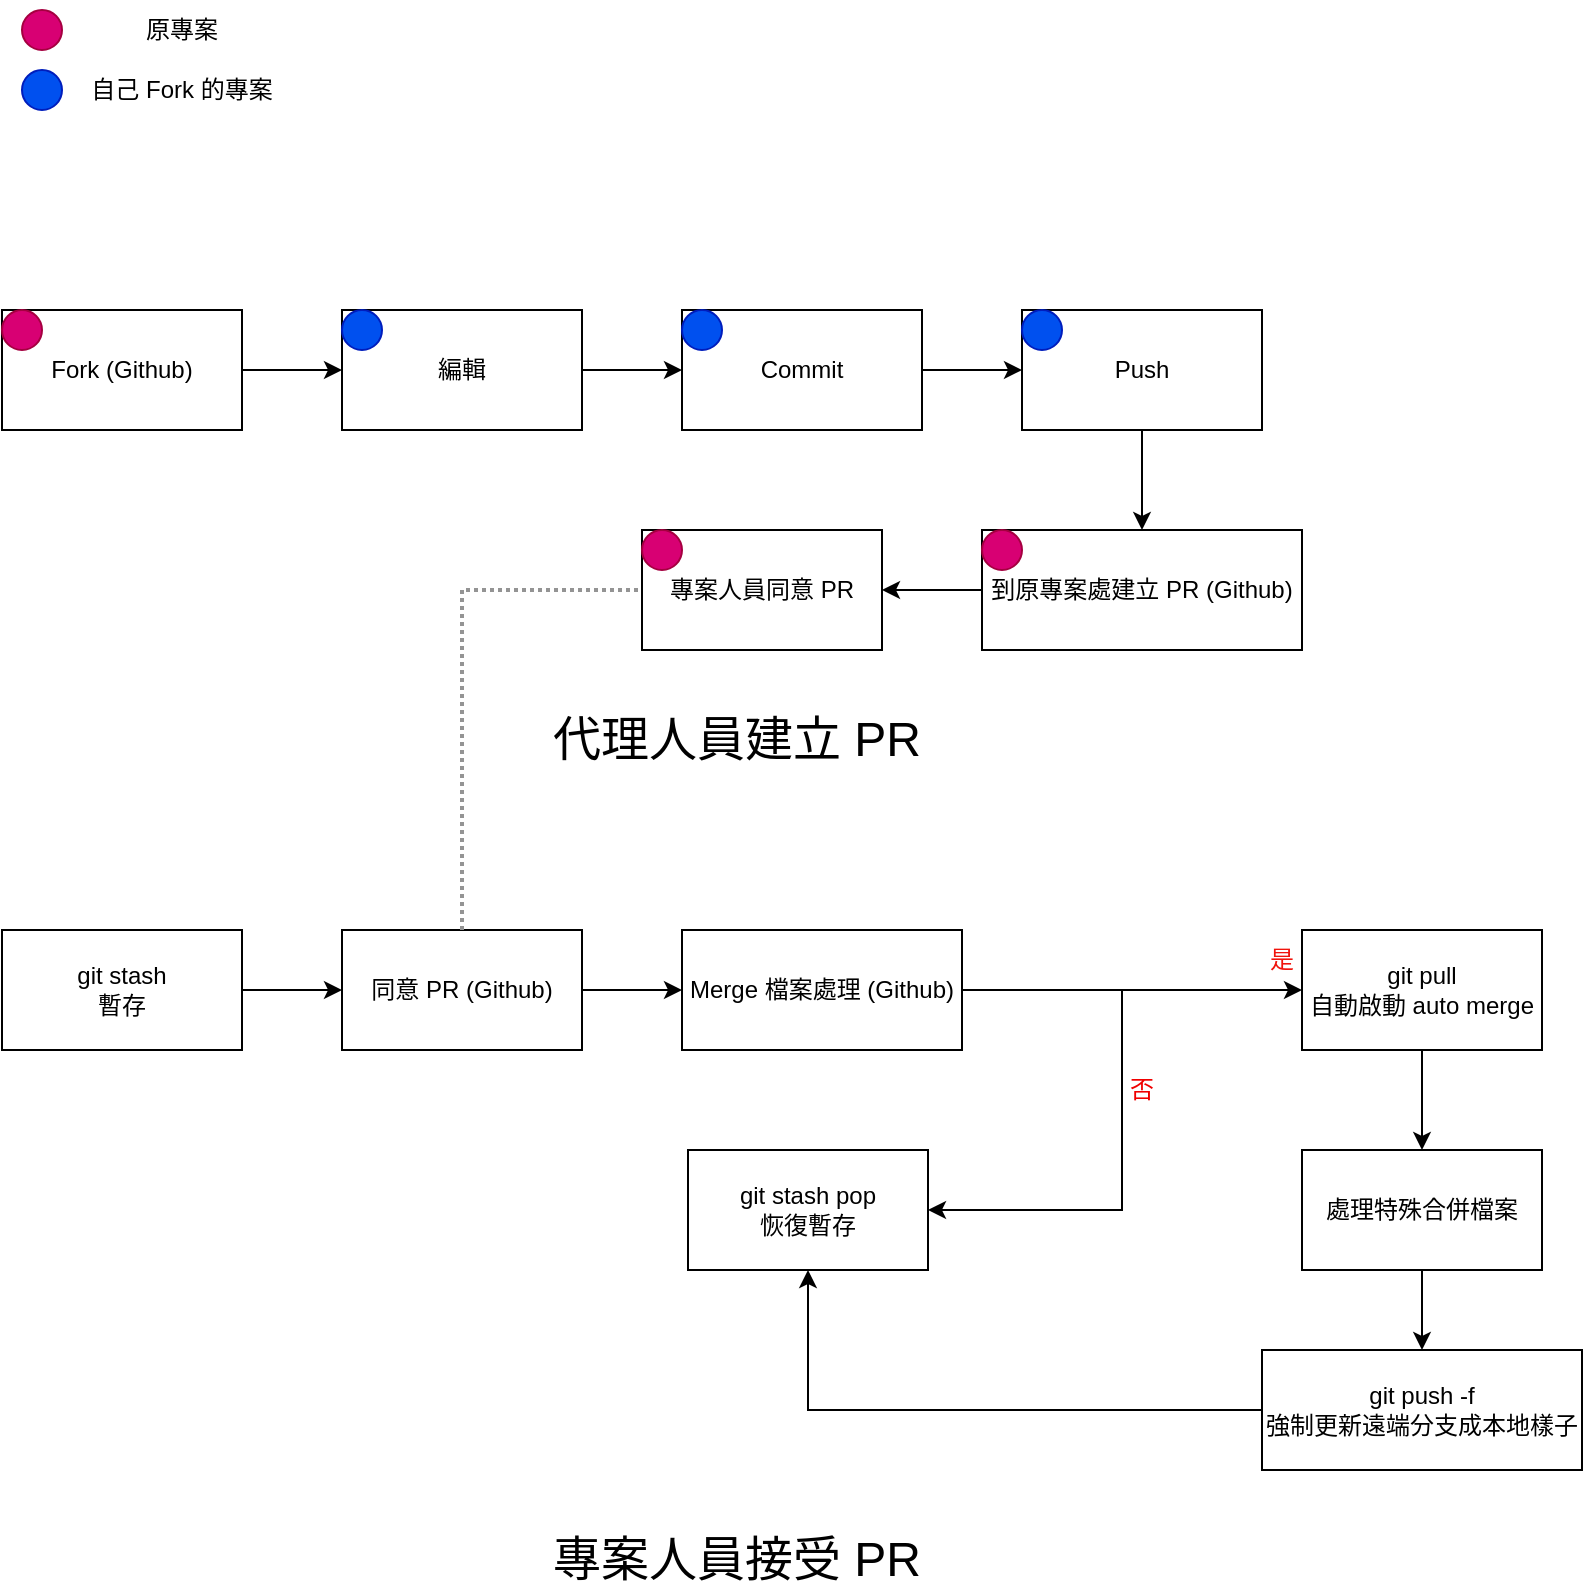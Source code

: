<mxfile version="24.6.4" type="device">
  <diagram name="Page-1" id="oOVYv5KfCM-m5eG5XFq5">
    <mxGraphModel dx="1418" dy="838" grid="1" gridSize="10" guides="1" tooltips="1" connect="1" arrows="1" fold="1" page="1" pageScale="1" pageWidth="850" pageHeight="1100" math="0" shadow="0">
      <root>
        <mxCell id="0" />
        <mxCell id="1" parent="0" />
        <mxCell id="UUX0SjWPyR-almRqdaMj-1" value="&lt;font style=&quot;font-size: 24px;&quot;&gt;代理人員建立 PR&lt;/font&gt;" style="text;html=1;align=center;verticalAlign=middle;whiteSpace=wrap;rounded=0;" parent="1" vertex="1">
          <mxGeometry x="330" y="360" width="215" height="30" as="geometry" />
        </mxCell>
        <mxCell id="UUX0SjWPyR-almRqdaMj-2" value="Fork (Github)" style="rounded=0;whiteSpace=wrap;html=1;" parent="1" vertex="1">
          <mxGeometry x="70" y="160" width="120" height="60" as="geometry" />
        </mxCell>
        <mxCell id="UUX0SjWPyR-almRqdaMj-3" value="編輯" style="rounded=0;whiteSpace=wrap;html=1;" parent="1" vertex="1">
          <mxGeometry x="240" y="160" width="120" height="60" as="geometry" />
        </mxCell>
        <mxCell id="UUX0SjWPyR-almRqdaMj-4" value="Commit" style="rounded=0;whiteSpace=wrap;html=1;" parent="1" vertex="1">
          <mxGeometry x="410" y="160" width="120" height="60" as="geometry" />
        </mxCell>
        <mxCell id="UUX0SjWPyR-almRqdaMj-5" value="Push" style="rounded=0;whiteSpace=wrap;html=1;" parent="1" vertex="1">
          <mxGeometry x="580" y="160" width="120" height="60" as="geometry" />
        </mxCell>
        <mxCell id="UUX0SjWPyR-almRqdaMj-6" value="" style="ellipse;whiteSpace=wrap;html=1;aspect=fixed;fillColor=#d80073;fontColor=#ffffff;strokeColor=#A50040;" parent="1" vertex="1">
          <mxGeometry x="80" y="10" width="20" height="20" as="geometry" />
        </mxCell>
        <mxCell id="UUX0SjWPyR-almRqdaMj-7" value="" style="ellipse;whiteSpace=wrap;html=1;aspect=fixed;fillColor=#0050ef;fontColor=#ffffff;strokeColor=#001DBC;" parent="1" vertex="1">
          <mxGeometry x="80" y="40" width="20" height="20" as="geometry" />
        </mxCell>
        <mxCell id="UUX0SjWPyR-almRqdaMj-8" value="原專案" style="text;html=1;align=center;verticalAlign=middle;whiteSpace=wrap;rounded=0;" parent="1" vertex="1">
          <mxGeometry x="110" y="5" width="100" height="30" as="geometry" />
        </mxCell>
        <mxCell id="UUX0SjWPyR-almRqdaMj-9" value="自己 Fork 的專案" style="text;html=1;align=center;verticalAlign=middle;whiteSpace=wrap;rounded=0;" parent="1" vertex="1">
          <mxGeometry x="110" y="35" width="100" height="30" as="geometry" />
        </mxCell>
        <mxCell id="UUX0SjWPyR-almRqdaMj-10" value="" style="ellipse;whiteSpace=wrap;html=1;aspect=fixed;fillColor=#d80073;fontColor=#ffffff;strokeColor=#A50040;" parent="1" vertex="1">
          <mxGeometry x="70" y="160" width="20" height="20" as="geometry" />
        </mxCell>
        <mxCell id="UUX0SjWPyR-almRqdaMj-11" value="" style="ellipse;whiteSpace=wrap;html=1;aspect=fixed;fillColor=#0050ef;fontColor=#ffffff;strokeColor=#001DBC;" parent="1" vertex="1">
          <mxGeometry x="240" y="160" width="20" height="20" as="geometry" />
        </mxCell>
        <mxCell id="UUX0SjWPyR-almRqdaMj-12" value="" style="ellipse;whiteSpace=wrap;html=1;aspect=fixed;fillColor=#0050ef;fontColor=#ffffff;strokeColor=#001DBC;" parent="1" vertex="1">
          <mxGeometry x="410" y="160" width="20" height="20" as="geometry" />
        </mxCell>
        <mxCell id="UUX0SjWPyR-almRqdaMj-13" value="" style="ellipse;whiteSpace=wrap;html=1;aspect=fixed;fillColor=#0050ef;fontColor=#ffffff;strokeColor=#001DBC;" parent="1" vertex="1">
          <mxGeometry x="580" y="160" width="20" height="20" as="geometry" />
        </mxCell>
        <mxCell id="UUX0SjWPyR-almRqdaMj-14" value="到原專案處建立 PR (Github)" style="rounded=0;whiteSpace=wrap;html=1;" parent="1" vertex="1">
          <mxGeometry x="560" y="270" width="160" height="60" as="geometry" />
        </mxCell>
        <mxCell id="UUX0SjWPyR-almRqdaMj-15" value="" style="ellipse;whiteSpace=wrap;html=1;aspect=fixed;fillColor=#d80073;fontColor=#ffffff;strokeColor=#A50040;" parent="1" vertex="1">
          <mxGeometry x="560" y="270" width="20" height="20" as="geometry" />
        </mxCell>
        <mxCell id="UUX0SjWPyR-almRqdaMj-16" value="專案人員同意 PR" style="rounded=0;whiteSpace=wrap;html=1;" parent="1" vertex="1">
          <mxGeometry x="390" y="270" width="120" height="60" as="geometry" />
        </mxCell>
        <mxCell id="UUX0SjWPyR-almRqdaMj-17" value="" style="ellipse;whiteSpace=wrap;html=1;aspect=fixed;fillColor=#d80073;fontColor=#ffffff;strokeColor=#A50040;" parent="1" vertex="1">
          <mxGeometry x="390" y="270" width="20" height="20" as="geometry" />
        </mxCell>
        <mxCell id="UUX0SjWPyR-almRqdaMj-18" value="" style="endArrow=classic;html=1;rounded=0;exitX=1;exitY=0.5;exitDx=0;exitDy=0;entryX=0;entryY=0.5;entryDx=0;entryDy=0;" parent="1" source="UUX0SjWPyR-almRqdaMj-2" target="UUX0SjWPyR-almRqdaMj-3" edge="1">
          <mxGeometry width="50" height="50" relative="1" as="geometry">
            <mxPoint x="170" y="310" as="sourcePoint" />
            <mxPoint x="220" y="260" as="targetPoint" />
          </mxGeometry>
        </mxCell>
        <mxCell id="UUX0SjWPyR-almRqdaMj-19" value="" style="endArrow=classic;html=1;rounded=0;entryX=0;entryY=0.5;entryDx=0;entryDy=0;exitX=1;exitY=0.5;exitDx=0;exitDy=0;" parent="1" source="UUX0SjWPyR-almRqdaMj-3" target="UUX0SjWPyR-almRqdaMj-4" edge="1">
          <mxGeometry width="50" height="50" relative="1" as="geometry">
            <mxPoint x="330" y="310" as="sourcePoint" />
            <mxPoint x="380" y="260" as="targetPoint" />
          </mxGeometry>
        </mxCell>
        <mxCell id="UUX0SjWPyR-almRqdaMj-20" value="" style="endArrow=classic;html=1;rounded=0;exitX=1;exitY=0.5;exitDx=0;exitDy=0;entryX=0;entryY=0.5;entryDx=0;entryDy=0;" parent="1" source="UUX0SjWPyR-almRqdaMj-4" target="UUX0SjWPyR-almRqdaMj-5" edge="1">
          <mxGeometry width="50" height="50" relative="1" as="geometry">
            <mxPoint x="310" y="350" as="sourcePoint" />
            <mxPoint x="360" y="300" as="targetPoint" />
          </mxGeometry>
        </mxCell>
        <mxCell id="UUX0SjWPyR-almRqdaMj-21" value="" style="endArrow=classic;html=1;rounded=0;entryX=1;entryY=0.5;entryDx=0;entryDy=0;exitX=0;exitY=0.5;exitDx=0;exitDy=0;" parent="1" source="UUX0SjWPyR-almRqdaMj-14" target="UUX0SjWPyR-almRqdaMj-16" edge="1">
          <mxGeometry width="50" height="50" relative="1" as="geometry">
            <mxPoint x="530" y="380" as="sourcePoint" />
            <mxPoint x="580" y="330" as="targetPoint" />
          </mxGeometry>
        </mxCell>
        <mxCell id="UUX0SjWPyR-almRqdaMj-22" value="" style="endArrow=classic;html=1;rounded=0;exitX=0.5;exitY=1;exitDx=0;exitDy=0;entryX=0.5;entryY=0;entryDx=0;entryDy=0;" parent="1" source="UUX0SjWPyR-almRqdaMj-5" target="UUX0SjWPyR-almRqdaMj-14" edge="1">
          <mxGeometry width="50" height="50" relative="1" as="geometry">
            <mxPoint x="780" y="280" as="sourcePoint" />
            <mxPoint x="830" y="230" as="targetPoint" />
          </mxGeometry>
        </mxCell>
        <mxCell id="UUX0SjWPyR-almRqdaMj-31" style="edgeStyle=orthogonalEdgeStyle;rounded=0;orthogonalLoop=1;jettySize=auto;html=1;exitX=1;exitY=0.5;exitDx=0;exitDy=0;entryX=0;entryY=0.5;entryDx=0;entryDy=0;" parent="1" source="UUX0SjWPyR-almRqdaMj-23" target="UUX0SjWPyR-almRqdaMj-24" edge="1">
          <mxGeometry relative="1" as="geometry">
            <mxPoint x="220" y="520" as="targetPoint" />
          </mxGeometry>
        </mxCell>
        <mxCell id="UUX0SjWPyR-almRqdaMj-23" value="git stash&lt;div&gt;暫存&lt;/div&gt;" style="rounded=0;whiteSpace=wrap;html=1;" parent="1" vertex="1">
          <mxGeometry x="70" y="470" width="120" height="60" as="geometry" />
        </mxCell>
        <mxCell id="UUX0SjWPyR-almRqdaMj-32" style="edgeStyle=orthogonalEdgeStyle;rounded=0;orthogonalLoop=1;jettySize=auto;html=1;exitX=1;exitY=0.5;exitDx=0;exitDy=0;entryX=0;entryY=0.5;entryDx=0;entryDy=0;" parent="1" source="UUX0SjWPyR-almRqdaMj-24" target="UUX0SjWPyR-almRqdaMj-25" edge="1">
          <mxGeometry relative="1" as="geometry" />
        </mxCell>
        <mxCell id="UUX0SjWPyR-almRqdaMj-24" value="同意 PR (Github)" style="rounded=0;whiteSpace=wrap;html=1;" parent="1" vertex="1">
          <mxGeometry x="240" y="470" width="120" height="60" as="geometry" />
        </mxCell>
        <mxCell id="UUX0SjWPyR-almRqdaMj-33" style="edgeStyle=orthogonalEdgeStyle;rounded=0;orthogonalLoop=1;jettySize=auto;html=1;exitX=1;exitY=0.5;exitDx=0;exitDy=0;entryX=0;entryY=0.5;entryDx=0;entryDy=0;" parent="1" source="UUX0SjWPyR-almRqdaMj-25" target="UUX0SjWPyR-almRqdaMj-29" edge="1">
          <mxGeometry relative="1" as="geometry" />
        </mxCell>
        <mxCell id="UUX0SjWPyR-almRqdaMj-25" value="Merge 檔案處理 (Github)" style="rounded=0;whiteSpace=wrap;html=1;" parent="1" vertex="1">
          <mxGeometry x="410" y="470" width="140" height="60" as="geometry" />
        </mxCell>
        <mxCell id="UUX0SjWPyR-almRqdaMj-27" value="" style="endArrow=none;dashed=1;html=1;strokeWidth=2;rounded=0;exitX=0.5;exitY=0;exitDx=0;exitDy=0;entryX=0;entryY=0.5;entryDx=0;entryDy=0;dashPattern=1 1;strokeColor=#949494;" parent="1" source="UUX0SjWPyR-almRqdaMj-24" target="UUX0SjWPyR-almRqdaMj-16" edge="1">
          <mxGeometry width="50" height="50" relative="1" as="geometry">
            <mxPoint x="270" y="400" as="sourcePoint" />
            <mxPoint x="320" y="350" as="targetPoint" />
            <Array as="points">
              <mxPoint x="300" y="300" />
            </Array>
          </mxGeometry>
        </mxCell>
        <mxCell id="UUX0SjWPyR-almRqdaMj-34" style="edgeStyle=orthogonalEdgeStyle;rounded=0;orthogonalLoop=1;jettySize=auto;html=1;exitX=0.5;exitY=1;exitDx=0;exitDy=0;entryX=0.5;entryY=0;entryDx=0;entryDy=0;" parent="1" source="UUX0SjWPyR-almRqdaMj-29" target="UUX0SjWPyR-almRqdaMj-30" edge="1">
          <mxGeometry relative="1" as="geometry" />
        </mxCell>
        <mxCell id="UUX0SjWPyR-almRqdaMj-29" value="git pull&lt;div&gt;自動啟動 auto merge&lt;/div&gt;" style="rounded=0;whiteSpace=wrap;html=1;" parent="1" vertex="1">
          <mxGeometry x="720" y="470" width="120" height="60" as="geometry" />
        </mxCell>
        <mxCell id="UUX0SjWPyR-almRqdaMj-42" style="edgeStyle=orthogonalEdgeStyle;rounded=0;orthogonalLoop=1;jettySize=auto;html=1;exitX=0.5;exitY=1;exitDx=0;exitDy=0;entryX=0.5;entryY=0;entryDx=0;entryDy=0;" parent="1" source="UUX0SjWPyR-almRqdaMj-30" target="UUX0SjWPyR-almRqdaMj-41" edge="1">
          <mxGeometry relative="1" as="geometry" />
        </mxCell>
        <mxCell id="UUX0SjWPyR-almRqdaMj-30" value="處理特殊合併檔案" style="rounded=0;whiteSpace=wrap;html=1;" parent="1" vertex="1">
          <mxGeometry x="720" y="580" width="120" height="60" as="geometry" />
        </mxCell>
        <mxCell id="UUX0SjWPyR-almRqdaMj-35" value="" style="endArrow=classic;html=1;rounded=0;entryX=1;entryY=0.5;entryDx=0;entryDy=0;" parent="1" target="UUX0SjWPyR-almRqdaMj-36" edge="1">
          <mxGeometry width="50" height="50" relative="1" as="geometry">
            <mxPoint x="630" y="500" as="sourcePoint" />
            <mxPoint x="550" y="570" as="targetPoint" />
            <Array as="points">
              <mxPoint x="630" y="610" />
            </Array>
          </mxGeometry>
        </mxCell>
        <mxCell id="UUX0SjWPyR-almRqdaMj-36" value="git stash pop&lt;div&gt;恢復暫存&lt;/div&gt;" style="rounded=0;whiteSpace=wrap;html=1;" parent="1" vertex="1">
          <mxGeometry x="413" y="580" width="120" height="60" as="geometry" />
        </mxCell>
        <mxCell id="UUX0SjWPyR-almRqdaMj-38" value="&lt;font color=&quot;#ffffff&quot;&gt;是否需要處理合併&lt;/font&gt;" style="text;align=left;verticalAlign=middle;spacingLeft=4;spacingRight=4;overflow=hidden;points=[[0,0.5],[1,0.5]];portConstraint=eastwest;rotatable=0;whiteSpace=wrap;html=1;" parent="1" vertex="1">
          <mxGeometry x="570" y="470" width="110" height="30" as="geometry" />
        </mxCell>
        <mxCell id="UUX0SjWPyR-almRqdaMj-39" value="&lt;font color=&quot;#f0140c&quot;&gt;是&lt;/font&gt;" style="text;html=1;align=center;verticalAlign=middle;whiteSpace=wrap;rounded=0;" parent="1" vertex="1">
          <mxGeometry x="680" y="470" width="60" height="30" as="geometry" />
        </mxCell>
        <mxCell id="UUX0SjWPyR-almRqdaMj-40" value="&lt;font color=&quot;#f00000&quot;&gt;否&lt;/font&gt;" style="text;html=1;align=center;verticalAlign=middle;whiteSpace=wrap;rounded=0;" parent="1" vertex="1">
          <mxGeometry x="610" y="535" width="60" height="30" as="geometry" />
        </mxCell>
        <mxCell id="UUX0SjWPyR-almRqdaMj-43" style="edgeStyle=orthogonalEdgeStyle;rounded=0;orthogonalLoop=1;jettySize=auto;html=1;exitX=0;exitY=0.5;exitDx=0;exitDy=0;entryX=0.5;entryY=1;entryDx=0;entryDy=0;" parent="1" source="UUX0SjWPyR-almRqdaMj-41" target="UUX0SjWPyR-almRqdaMj-36" edge="1">
          <mxGeometry relative="1" as="geometry" />
        </mxCell>
        <mxCell id="UUX0SjWPyR-almRqdaMj-41" value="git push -f&lt;div&gt;強制更新遠端分支成本地樣子&lt;/div&gt;" style="rounded=0;whiteSpace=wrap;html=1;" parent="1" vertex="1">
          <mxGeometry x="700" y="680" width="160" height="60" as="geometry" />
        </mxCell>
        <mxCell id="UUX0SjWPyR-almRqdaMj-44" value="&lt;font style=&quot;font-size: 24px;&quot;&gt;專案人員接受 PR&lt;/font&gt;" style="text;html=1;align=center;verticalAlign=middle;whiteSpace=wrap;rounded=0;" parent="1" vertex="1">
          <mxGeometry x="341.25" y="770" width="192.5" height="30" as="geometry" />
        </mxCell>
      </root>
    </mxGraphModel>
  </diagram>
</mxfile>
